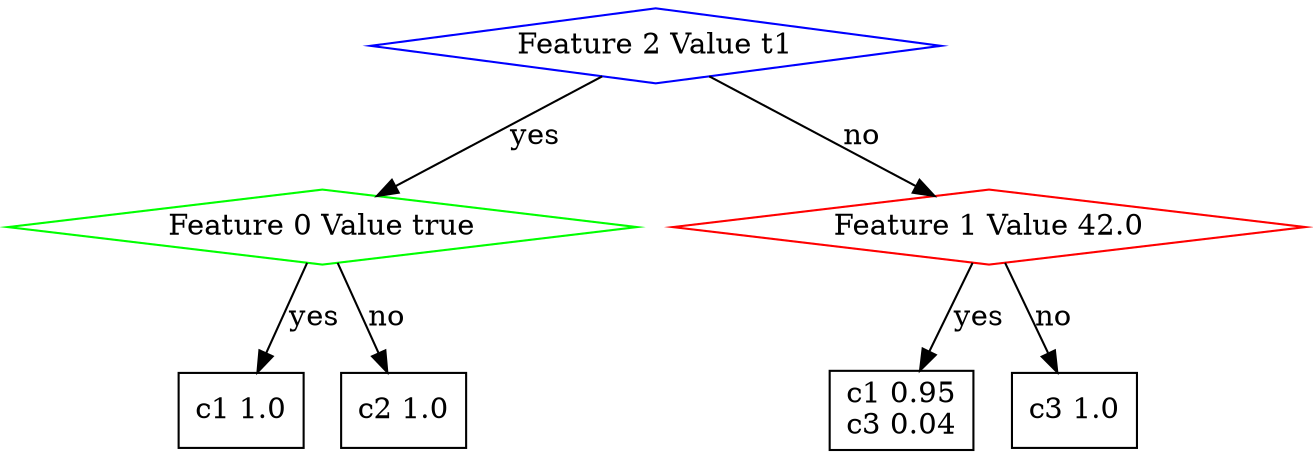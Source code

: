 /* test.dot generated by FAFDTIBB */

digraph testFAFgraph{
ratio = "auto";
fontsize = 10;

id0[shape=diamond, label="Feature 2 Value t1", color=blue];
id1[shape=diamond, label="Feature 0 Value true", color=green];
id2[shape=box, label="c1 1.0\n"];
id3[shape=box, label="c2 1.0\n"];
id4[shape=diamond, label="Feature 1 Value 42.0", color=red];
id5[shape=box, label="c1 0.95\nc3 0.04\n"];
id6[shape=box, label="c3 1.0\n"];

id0->id1 [label=yes];
id1->id2 [label=yes];
id1->id3 [label=no];
id0->id4 [label=no];
id4->id5 [label=yes];
id4->id6 [label=no];

}
